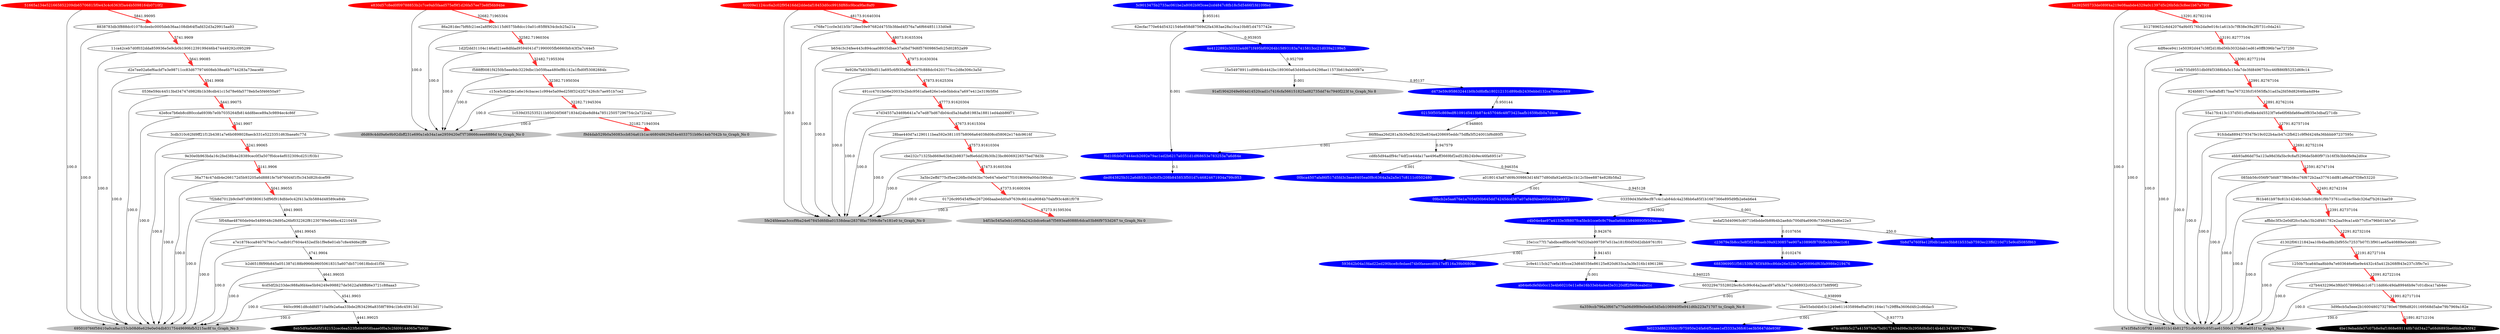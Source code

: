 digraph G{rankdir=TB;layout=dot;
"51665a134e521665852209db65706815f0e43c4c6363f3a44b5098164b0710f2" [style="solid,filled",color=red,fontcolor=white];
"e830d57c8ed0f09788853b2c7ce9ab5faad575ef9f1d26fa57ee73e8f56b94be" [style="solid,filled",color=red,fontcolor=white];
"60009e1124cc6a2c02f95416dd2ddedaf18453d0cc991fdf6fcc9bca9fac8af0" [style="solid,filled",color=red,fontcolor=white];
"5c9013475b2733ac061be2a8082b9f3cee2cd4847c8fb18c5d5466f1fd109fed" [style="solid,filled",color=blue,fontcolor=white];
"1e392505733de089f4a219e08aabde4329a0c1397d5c26b5dc3c8ee1b67a790f" [style="solid,filled",color=red,fontcolor=white];
"ded643825b312a6d853c1bc0cf3c208b845853f501d7c46824671934a799c953" [style="solid,filled",color=blue,fontcolor=white];
"6883969951f561539b78f3f489cc86de26e52bb7ae90896df63fa9986e219476" [style="solid,filled",color=blue,fontcolor=white];
"6a359ccb796a3f667a770a06d9f89e0ede63d5eb106940f0e941d6b223a71707" [style="solid,filled",color=gray,fontcolor=black,label= "6a359ccb796a3f667a770a06d9f89e0ede63d5eb106940f0e941d6b223a71707 to_Graph_No 6"];
"91ef19042049e004d14520cad1c7416cfa566151825ad82735dd74c7940f223f" [style="solid,filled",color=gray,fontcolor=black,label= "91ef19042049e004d14520cad1c7416cfa566151825ad82735dd74c7940f223f to_Graph_No 8"];
"593642b04a1fdad22ed290bce8cfedaed74b0faeaecd0b17eff116a39b06804c" [style="solid,filled",color=blue,fontcolor=white];
"fe0233d86235041f975950e24fa64f5caee1ef3333a36fc61ee3b5647dde936f" [style="solid,filled",color=blue,fontcolor=white];
"47e1f58a516f792146b931b14b812751cfe9590c85f1ae61500c13798d6e051f" [style="solid,filled",color=gray,fontcolor=black,label= "47e1f58a516f792146b931b14b812751cfe9590c85f1ae61500c13798d6e051f to_Graph_No 4"];
"e74c488b5c27a415979de7bd9172434d98e3b2958d8db014b4d134749579270a" [style="solid,filled",color=black,fontcolor=white];
"c23679e3b8cc3e8f3f248baeb39a9230857ee907a10896f870bfbcbb38ec1c61" [style="solid,filled",color=blue,fontcolor=white];
"00bca4507afa86f517d5fd3c3eee8405ea0f8c6364a3a2a5e17c8111c0502480" [style="solid,filled",color=blue,fontcolor=white];
"ab64e6cfef4b0cc13e4b60210e11e8e16b33eb4a4ed3e3120dff2f968ceabd1c" [style="solid,filled",color=blue,fontcolor=white];
"5b8d7e760f4e12f0db1aade3bb81b533ab7593ec23ffd210d715e9cd5085f863" [style="solid,filled",color=blue,fontcolor=white];
"02150f505c869edf61091d5413b874c457046c48f73423aafb1659bdb0a7d4ce" [style="solid,filled",color=blue,fontcolor=white];
"09bcb2e5aa676e1a7054f30b645dd74245dcd387a07af4df4bed0561cb2e9372" [style="solid,filled",color=blue,fontcolor=white];
"b4f1bc545a0eb1c005da242cbdce6ca67f5693ea6088fc6dca03b86f9753d267" [style="solid,filled",color=gray,fontcolor=black,label= "b4f1bc545a0eb1c005da242cbdce6ca67f5693ea6088fc6dca03b86f9753d267 to_Graph_No 0"];
"8eb5df4a0e6d5f182152cec6ea523fb69d958baae0f0a3c2fd09144065e7b930" [style="solid,filled",color=black,fontcolor=white];
"4be19ebadde37c07b8e9af1868e691148b7dd34a27a68d6893be6fddbaf45f42" [style="solid,filled",color=black,fontcolor=white];
"d6d69c4dd9a6e9b92dbff231e690a1eb34a1ae2959420ef7f738666ceee6886d" [style="solid,filled",color=gray,fontcolor=black,label= "d6d69c4dd9a6e9b92dbff231e690a1eb34a1ae2959420ef7f738666ceee6886d to_Graph_No 0"];
"f9d4dab529b0a56083ccb834a61b1ac468048629d54e4033751b9fe14eb7042b" [style="solid,filled",color=gray,fontcolor=black,label= "f9d4dab529b0a56083ccb834a61b1ac468048629d54e4033751b9fe14eb7042b to_Graph_No 0"];
"695010766f58410a0ca8ac153cb08d6e629e0e04db83175449699bfb5215ac8f" [style="solid,filled",color=gray,fontcolor=black,label= "695010766f58410a0ca8ac153cb08d6e629e0e04db83175449699bfb5215ac8f to_Graph_No 3"];
"5fe24fdeeae3cccf9ba24e67845d6fdba01538deac28378fac7599c8e7e181e0" [style="solid,filled",color=gray,fontcolor=black,label= "5fe24fdeeae3cccf9ba24e67845d6fdba01538deac28378fac7599c8e7e181e0 to_Graph_No 0"];
"f6d10fcb0d7444ecb2692e79ac1ed2b6217a0351d1df68653e783253a7a6d64e" [style="solid,filled",color=blue,fontcolor=white];
"4e4122892c30232a4d671f495bf09264b15893183a7415813cc21d039a2199e5" [style="solid,filled",color=blue,fontcolor=white];
"d473e59c958632441b0b3d8bffa180212131d89bdb2430ebbd132ca788bdc669" [style="solid,filled",color=blue,fontcolor=white];
"c4b04e4ae97a4133e3f8807fca5bcb1cce0c9c79aa0a6bb1b949890f9504acaa" [style="solid,filled",color=blue,fontcolor=white];
"1c539d352535211b95026f36871834d24be8d84a785125057296754c2a722ca2" -> "d6d69c4dd9a6e9b92dbff231e690a1eb34a1ae2959420ef7f738666ceee6886d" [label=100.0];
"7f2b8d7012b9c0e97d99380615df96f918dfde0c42f413a3b5884d48589ce84b" -> "695010766f58410a0ca8ac153cb08d6e629e0e04db83175449699bfb5215ac8f" [label=100.0];
"0536e59dc44513bd34747d9828b1b38cdb41c15d78e6fa5778eb5e5f46650a97" -> "695010766f58410a0ca8ac153cb08d6e629e0e04db83175449699bfb5215ac8f" [label=100.0];
"f588ff0081f4250b5eee9dc3229dbc1b059baa480ef8b142a1fbd0f53082884b" -> "d6d69c4dd9a6e9b92dbff231e690a1eb34a1ae2959420ef7f738666ceee6886d" [label=100.0];
"e7d34557a3469b641a7e7ed87bd67db04cd5a34afb81983a18811ed4abb86f71" -> "5fe24fdeeae3cccf9ba24e67845d6fdba01538deac28378fac7599c8e7e181e0" [label=100.0];
"60009e1124cc6a2c02f95416dd2ddedaf18453d0cc991fdf6fcc9bca9fac8af0" -> "5fe24fdeeae3cccf9ba24e67845d6fdba01538deac28378fac7599c8e7e181e0" [label=100.0];
"d473e59c958632441b0b3d8bffa180212131d89bdb2430ebbd132ca788bdc669" -> "02150f505c869edf61091d5413b874c457046c48f73423aafb1659bdb0a7d4ce" [label=0.950144];
"ebb93a86dd75a123a98d3fa5bc9c8af5296de5b80f971b16f3b3bb0fe9a2d0ce" -> "085bb56c056f97bfd877f80e58cc76f672b2aa37761ddf81a86abf7f38e53220" [label=12591.82747104,arrowsize=2,color=firebrick1,penwidth=3];
"25e54978911cd99b4b4442bc189360a63d46ba4c04298ae11573b619ab00f87a" -> "91ef19042049e004d14520cad1c7416cfa566151825ad82735dd74c7940f223f" [label=0.001];
"02150f505c869edf61091d5413b874c457046c48f73423aafb1659bdb0a7d4ce" -> "86f8baa26d281a3b30efb2302be834a4208695eddc75dffa5f524001bf6d80f5" [label=0.948805];
"d2e7ee02a6ef6acbf7e3e98711cc83d677974608eb38ea6b7744283a73eacefd" -> "0536e59dc44513bd34747d9828b1b38cdb41c15d78e6fa5778eb5e5f46650a97" [label=5541.9908,arrowsize=2,color=firebrick1,penwidth=3];
"c768e71cc0e3d1b5b728ee59e97682d4755b3fded4f376a7a6f664851133d0e8" -> "5fe24fdeeae3cccf9ba24e67845d6fdba01538deac28378fac7599c8e7e181e0" [label=100.0];
"03359d43fa08ecf87c4c1ab84dc4a238bb6a85f1b1667366e895d9fb2e6eb6e4" -> "4edaf25d40965c8071b6bdde0b89b4b2ae8dc700df4a6908c730d942bd6e22e3" [label=0.001];
"2be55ebd4b63c1240e611635898ef0af391164e17c29ff8a3606d4fc2cd6dac5" -> "fe0233d86235041f975950e24fa64f5caee1ef3333a36fc61ee3b5647dde936f" [label=0.001];
"91fcbda8894379347fe19c022b4acb47c2fb621c9f9d4248a36bbbb97237595c" -> "47e1f58a516f792146b931b14b812751cfe9590c85f1ae61500c13798d6e051f" [label=100.0];
"c15ce5c6d2de1a6e16cbacec1c994e5a09ed258f3242f27426cfc7ae951b7ce2" -> "d6d69c4dd9a6e9b92dbff231e690a1eb34a1ae2959420ef7f738666ceee6886d" [label=100.0];
"51665a134e521665852209db65706815f0e43c4c6363f3a44b5098164b0710f2" -> "8838783db3f888dc01078cdeebc0005deb36aa108db64f5afd32d3a29915aa93" [label=5841.99095,arrowsize=2,color=firebrick1,penwidth=3];
"1d2f2dd31104c146a021ee8dfdad9594041d71990005fb6660bfc43f3a7c44e5" -> "d6d69c4dd9a6e9b92dbff231e690a1eb34a1ae2959420ef7f738666ceee6886d" [label=100.0];
"36a774c47ddb4e266172d5b93205a6d8881fe7b9760d4f1f5c343d82fcdcef99" -> "7f2b8d7012b9c0e97d99380615df96f918dfde0c42f413a3b5884d48589ce84b" [label=5041.99055,arrowsize=2,color=firebrick1,penwidth=3];
"e830d57c8ed0f09788853b2c7ce9ab5faad575ef9f1d26fa57ee73e8f56b94be" -> "d6d69c4dd9a6e9b92dbff231e690a1eb34a1ae2959420ef7f738666ceee6886d" [label=100.0];
"9e30e0b963bda16c2fed38b4e28389cec0f3a507f0dce4ef032309cd251f03b1" -> "36a774c47ddb4e266172d5b93205a6d8881fe7b9760d4f1f5c343d82fcdcef99" [label=5141.9906,arrowsize=2,color=firebrick1,penwidth=3];
"491cc4701fa06e20033e2bdc9561afae826e1ede5bbdca7a697e412e319b5f0d" -> "5fe24fdeeae3cccf9ba24e67845d6fdba01538deac28378fac7599c8e7e181e0" [label=100.0];
"9e928e7b6330bd513a695c6f930af06e647fc888dc04201774cc2d8e306c3a5d" -> "491cc4701fa06e20033e2bdc9561afae826e1ede5bbdca7a697e412e319b5f0d" [label=47873.91625304,arrowsize=2,color=firebrick1,penwidth=3];
"60322947552802fec6c5c99c64a2aacd97a0b3a77a1668932c05dc337b8f99f2" -> "2be55ebd4b63c1240e611635898ef0af391164e17c29ff8a3606d4fc2cd6dac5" [label=0.938999];
"2c9e4115cb27cefa185cce23d640356e86125e820d633ca3a3fe316b14961286" -> "60322947552802fec6c5c99c64a2aacd97a0b3a77a1668932c05dc337b8f99f2" [label=0.940225];
"1e392505733de089f4a219e08aabde4329a0c1397d5c26b5dc3c8ee1b67a790f" -> "47e1f58a516f792146b931b14b812751cfe9590c85f1ae61500c13798d6e051f" [label=100.0];
"d1302f06121842ea10b4bad8b2bf955c72537b07f13f901ae65a40889e0ceb81" -> "1250b75ca640aa8bb9a7e603646e6be9e4432c45a412b268f843e237c3f9c7e1" [label=12191.82727104,arrowsize=2,color=firebrick1,penwidth=3];
"b12789652c6d42076a9b0f176b2da9e016c1a61b3c7f838e39a2f0731c0da241" -> "4df6ece9411e50392d447c38f2d18bd56b3032dab1ed61e0ff8396b7ae727250" [label=13191.82777104,arrowsize=2,color=firebrick1,penwidth=3];
"42e8ce7b6eb8cd80ccda6939b7e0b7035264fb814dd8bece89a3c9894ec4c86f" -> "695010766f58410a0ca8ac153cb08d6e629e0e04db83175449699bfb5215ac8f" [label=100.0];
"5f048ae48760de94e5489048c28d95a26bf032262f81230789e046bc42210458" -> "a7e187f4cca8407679e1c7cedb91f7604e452ed5b1f9e8e01eb7c8e49d6e2ff9" [label=4841.99045];
"2be55ebd4b63c1240e611635898ef0af391164e17c29ff8a3606d4fc2cd6dac5" -> "e74c488b5c27a415979de7bd9172434d98e3b2958d8db014b4d134749579270a" [label=0.937773];
"cd8b5d94adf94c74df2ce44da17ae496aff3669bf2ed528b24b9ec46fa6951e7" -> "00bca4507afa86f517d5fd3c3eee8405ea0f8c6364a3a2a5e17c8111c0502480" [label=0.001];
"b654c3c34fee443c894caa08935dbae37a0bd79d6f57609865efc25d02852a99" -> "9e928e7b6330bd513a695c6f930af06e647fc888dc04201774cc2d8e306c3a5d" [label=47973.91630304,arrowsize=2,color=firebrick1,penwidth=3];
"c768e71cc0e3d1b5b728ee59e97682d4755b3fded4f376a7a6f664851133d0e8" -> "b654c3c34fee443c894caa08935dbae37a0bd79d6f57609865efc25d02852a99" [label=48073.91635304,arrowsize=2,color=firebrick1,penwidth=3];
"f61b461b978c81b14246c3da8c18b91f9b73761ccd1ac5bdc326af7b261bae59" -> "47e1f58a516f792146b931b14b812751cfe9590c85f1ae61500c13798d6e051f" [label=100.0];
"86a281dec7bf6fc21ee2a8f902b115d6575b8dcc10a01c85f8f434cbcb25a21a" -> "d6d69c4dd9a6e9b92dbff231e690a1eb34a1ae2959420ef7f738666ceee6886d" [label=100.0];
"affbbc3f3c2e0df2fcc5afa15b2df481782e2aa59ca1a4b77cf1e796b01bb7a0" -> "d1302f06121842ea10b4bad8b2bf955c72537b07f13f901ae65a40889e0ceb81" [label=12291.82732104,arrowsize=2,color=firebrick1,penwidth=3];
"01726c995454f9ec267266baabedd0a97639c661dca9084b70abf93c4d61f078" -> "5fe24fdeeae3cccf9ba24e67845d6fdba01538deac28378fac7599c8e7e181e0" [label=100.0];
"2c9e4115cb27cefa185cce23d640356e86125e820d633ca3a3fe316b14961286" -> "ab64e6cfef4b0cc13e4b60210e11e8e16b33eb4a4ed3e3120dff2f968ceabd1c" [label=0.001];
"4cd5df2b233dec988a9fd4ee5b94249e998827de5622af48ffd6e3721c88aaa3" -> "695010766f58410a0ca8ac153cb08d6e629e0e04db83175449699bfb5215ac8f" [label=100.0];
"1e0b735d9551db0f4f3388bfa5c15da7de3fd8496750cc46f886f85252d69c14" -> "924bfd017c4a9afbff17baa767323fcf16565ffa31ad3a2fd58d82646ba4d94e" [label=12991.82767104,arrowsize=2,color=firebrick1,penwidth=3];
"b12789652c6d42076a9b0f176b2da9e016c1a61b3c7f838e39a2f0731c0da241" -> "47e1f58a516f792146b931b14b812751cfe9590c85f1ae61500c13798d6e051f" [label=100.0];
"51665a134e521665852209db65706815f0e43c4c6363f3a44b5098164b0710f2" -> "695010766f58410a0ca8ac153cb08d6e629e0e04db83175449699bfb5215ac8f" [label=100.0];
"b654c3c34fee443c894caa08935dbae37a0bd79d6f57609865efc25d02852a99" -> "5fe24fdeeae3cccf9ba24e67845d6fdba01538deac28378fac7599c8e7e181e0" [label=100.0];
"86f8baa26d281a3b30efb2302be834a4208695eddc75dffa5f524001bf6d80f5" -> "f6d10fcb0d7444ecb2692e79ac1ed2b6217a0351d1df68653e783253a7a6d64e" [label=0.001];
"60322947552802fec6c5c99c64a2aacd97a0b3a77a1668932c05dc337b8f99f2" -> "6a359ccb796a3f667a770a06d9f89e0ede63d5eb106940f0e941d6b223a71707" [label=0.001];
"4df6ece9411e50392d447c38f2d18bd56b3032dab1ed61e0ff8396b7ae727250" -> "47e1f58a516f792146b931b14b812751cfe9590c85f1ae61500c13798d6e051f" [label=100.0];
"4edaf25d40965c8071b6bdde0b89b4b2ae8dc700df4a6908c730d942bd6e22e3" -> "5b8d7e760f4e12f0db1aade3bb81b533ab7593ec23ffd210d715e9cd5085f863" [label=250.0];
"940cc9961d8cddfd5710a0fe2a6aa33bde2f634296a8358f7894c1b6c45913d1" -> "695010766f58410a0ca8ac153cb08d6e629e0e04db83175449699bfb5215ac8f" [label=100.0];
"c23679e3b8cc3e8f3f248baeb39a9230857ee907a10896f870bfbcbb38ec1c61" -> "6883969951f561539b78f3f489cc86de26e52bb7ae90896df63fa9986e219476" [label=0.0102476];
"a7e187f4cca8407679e1c7cedb91f7604e452ed5b1f9e8e01eb7c8e49d6e2ff9" -> "b2d651f8f99b845a051387d188b9966b96050618315a607db5716618bdcd1f56" [label=4741.9904];
"4cd5df2b233dec988a9fd4ee5b94249e998827de5622af48ffd6e3721c88aaa3" -> "940cc9961d8cddfd5710a0fe2a6aa33bde2f634296a8358f7894c1b6c45913d1" [label=4541.9903];
"3a5bc2effd775cf5ee226fbc0d563bc70e647ebe0d77f101f6909a00dc590cdc" -> "5fe24fdeeae3cccf9ba24e67845d6fdba01538deac28378fac7599c8e7e181e0" [label=100.0];
"5f048ae48760de94e5489048c28d95a26bf032262f81230789e046bc42210458" -> "695010766f58410a0ca8ac153cb08d6e629e0e04db83175449699bfb5215ac8f" [label=100.0];
"1d2f2dd31104c146a021ee8dfdad9594041d71990005fb6660bfc43f3a7c44e5" -> "f588ff0081f4250b5eee9dc3229dbc1b059baa480ef8b142a1fbd0f53082884b" [label=32482.71955304,arrowsize=2,color=firebrick1,penwidth=3];
"91fcbda8894379347fe19c022b4acb47c2fb621c9f9d4248a36bbbb97237595c" -> "ebb93a86dd75a123a98d3fa5bc9c8af5296de5b80f971b16f3b3bb0fe9a2d0ce" [label=12691.82752104,arrowsize=2,color=firebrick1,penwidth=3];
"8838783db3f888dc01078cdeebc0005deb36aa108db64f5afd32d3a29915aa93" -> "695010766f58410a0ca8ac153cb08d6e629e0e04db83175449699bfb5215ac8f" [label=100.0];
"085bb56c056f97bfd877f80e58cc76f672b2aa37761ddf81a86abf7f38e53220" -> "f61b461b978c81b14246c3da8c18b91f9b73761ccd1ac5bdc326af7b261bae59" [label=12491.82742104,arrowsize=2,color=firebrick1,penwidth=3];
"5c9013475b2733ac061be2a8082b9f3cee2cd4847c8fb18c5d5466f1fd109fed" -> "62ecfac770e64d54321546e858d87569d2fa4383ae28a10ca10b8f1d4757742e" [label=0.955161];
"4df6ece9411e50392d447c38f2d18bd56b3032dab1ed61e0ff8396b7ae727250" -> "1e0b735d9551db0f4f3388bfa5c15da7de3fd8496750cc46f886f85252d69c14" [label=13091.82772104,arrowsize=2,color=firebrick1,penwidth=3];
"f588ff0081f4250b5eee9dc3229dbc1b059baa480ef8b142a1fbd0f53082884b" -> "c15ce5c6d2de1a6e16cbacec1c994e5a09ed258f3242f27426cfc7ae951b7ce2" [label=32382.71950304,arrowsize=2,color=firebrick1,penwidth=3];
"62ecfac770e64d54321546e858d87569d2fa4383ae28a10ca10b8f1d4757742e" -> "f6d10fcb0d7444ecb2692e79ac1ed2b6217a0351d1df68653e783253a7a6d64e" [label=0.001];
"ebb93a86dd75a123a98d3fa5bc9c8af5296de5b80f971b16f3b3bb0fe9a2d0ce" -> "47e1f58a516f792146b931b14b812751cfe9590c85f1ae61500c13798d6e051f" [label=100.0];
"3d9fecb5a5eee2b16004802732780e67f9f6d8201169568d5abe79b7969a182e" -> "4be19ebadde37c07b8e9af1868e691148b7dd34a27a68d6893be6fddbaf45f42" [label=11891.82712104,arrowsize=2,color=firebrick1,penwidth=3];
"25e1cc77f17abdbcedf0bc0676d320ab997597e51ba181f00d50d2dbb9761f01" -> "2c9e4115cb27cefa185cce23d640356e86125e820d633ca3a3fe316b14961286" [label=0.941451];
"c15ce5c6d2de1a6e16cbacec1c994e5a09ed258f3242f27426cfc7ae951b7ce2" -> "1c539d352535211b95026f36871834d24be8d84a785125057296754c2a722ca2" [label=32282.71945304,arrowsize=2,color=firebrick1,penwidth=3];
"f6d10fcb0d7444ecb2692e79ac1ed2b6217a0351d1df68653e783253a7a6d64e" -> "ded643825b312a6d853c1bc0cf3c208b845853f501d7c46824671934a799c953" [label=0.1];
"cd8b5d94adf94c74df2ce44da17ae496aff3669bf2ed528b24b9ec46fa6951e7" -> "a0180143a87d69b309863d14fd77d80dfa92a602bc1b12c5bee8874e828b58a2" [label=0.946354];
"3cdb310c62fd9ff21f12b4381a7e6b0898028aecb331e5223351d63baea6c77d" -> "9e30e0b963bda16c2fed38b4e28389cec0f3a507f0dce4ef032309cd251f03b1" [label=5241.99065,arrowsize=2,color=firebrick1,penwidth=3];
"a0180143a87d69b309863d14fd77d80dfa92a602bc1b12c5bee8874e828b58a2" -> "09bcb2e5aa676e1a7054f30b645dd74245dcd387a07af4df4bed0561cb2e9372" [label=0.001];
"9e928e7b6330bd513a695c6f930af06e647fc888dc04201774cc2d8e306c3a5d" -> "5fe24fdeeae3cccf9ba24e67845d6fdba01538deac28378fac7599c8e7e181e0" [label=100.0];
"085bb56c056f97bfd877f80e58cc76f672b2aa37761ddf81a86abf7f38e53220" -> "47e1f58a516f792146b931b14b812751cfe9590c85f1ae61500c13798d6e051f" [label=100.0];
"924bfd017c4a9afbff17baa767323fcf16565ffa31ad3a2fd58d82646ba4d94e" -> "47e1f58a516f792146b931b14b812751cfe9590c85f1ae61500c13798d6e051f" [label=100.0];
"1c539d352535211b95026f36871834d24be8d84a785125057296754c2a722ca2" -> "f9d4dab529b0a56083ccb834a61b1ac468048629d54e4033751b9fe14eb7042b" [label=32182.71940304,arrowsize=2,color=firebrick1,penwidth=3];
"3a5bc2effd775cf5ee226fbc0d563bc70e647ebe0d77f101f6909a00dc590cdc" -> "01726c995454f9ec267266baabedd0a97639c661dca9084b70abf93c4d61f078" [label=47373.91600304,arrowsize=2,color=firebrick1,penwidth=3];
"f61b461b978c81b14246c3da8c18b91f9b73761ccd1ac5bdc326af7b261bae59" -> "affbbc3f3c2e0df2fcc5afa15b2df481782e2aa59ca1a4b77cf1e796b01bb7a0" [label=12391.82737104,arrowsize=2,color=firebrick1,penwidth=3];
"e830d57c8ed0f09788853b2c7ce9ab5faad575ef9f1d26fa57ee73e8f56b94be" -> "86a281dec7bf6fc21ee2a8f902b115d6575b8dcc10a01c85f8f434cbcb25a21a" [label=32682.71965304,arrowsize=2,color=firebrick1,penwidth=3];
"1250b75ca640aa8bb9a7e603646e6be9e4432c45a412b268f843e237c3f9c7e1" -> "c27b4432296e3f6b0578996bdc1c6711dd66c49da89946b9e7c01dbca17ab4ec" [label=12091.82722104,arrowsize=2,color=firebrick1,penwidth=3];
"a7e187f4cca8407679e1c7cedb91f7604e452ed5b1f9e8e01eb7c8e49d6e2ff9" -> "695010766f58410a0ca8ac153cb08d6e629e0e04db83175449699bfb5215ac8f" [label=100.0];
"4e4122892c30232a4d671f495bf09264b15893183a7415813cc21d039a2199e5" -> "25e54978911cd99b4b4442bc189360a63d46ba4c04298ae11573b619ab00f87a" [label=0.952709];
"28bae440d7a1290111bea592e3811057b8066a64038d08cd58062e174dc9616f" -> "5fe24fdeeae3cccf9ba24e67845d6fdba01538deac28378fac7599c8e7e181e0" [label=100.0];
"1e0b735d9551db0f4f3388bfa5c15da7de3fd8496750cc46f886f85252d69c14" -> "47e1f58a516f792146b931b14b812751cfe9590c85f1ae61500c13798d6e051f" [label=100.0];
"940cc9961d8cddfd5710a0fe2a6aa33bde2f634296a8358f7894c1b6c45913d1" -> "8eb5df4a0e6d5f182152cec6ea523fb69d958baae0f0a3c2fd09144065e7b930" [label=4441.99025];
"d2e7ee02a6ef6acbf7e3e98711cc83d677974608eb38ea6b7744283a73eacefd" -> "695010766f58410a0ca8ac153cb08d6e629e0e04db83175449699bfb5215ac8f" [label=100.0];
"cbe232c71325bd669e63b62b98373ef6e6dd29b30b23bc86069226575ed78d3b" -> "3a5bc2effd775cf5ee226fbc0d563bc70e647ebe0d77f101f6909a00dc590cdc" [label=47473.91605304,arrowsize=2,color=firebrick1,penwidth=3];
"62ecfac770e64d54321546e858d87569d2fa4383ae28a10ca10b8f1d4757742e" -> "4e4122892c30232a4d671f495bf09264b15893183a7415813cc21d039a2199e5" [label=0.953935];
"8838783db3f888dc01078cdeebc0005deb36aa108db64f5afd32d3a29915aa93" -> "11ca42ceb7d0f032dda859936e5e9cb0b19061239199d46b474449292c095299" [label=5741.9909,arrowsize=2,color=firebrick1,penwidth=3];
"28bae440d7a1290111bea592e3811057b8066a64038d08cd58062e174dc9616f" -> "cbe232c71325bd669e63b62b98373ef6e6dd29b30b23bc86069226575ed78d3b" [label=47573.91610304,arrowsize=2,color=firebrick1,penwidth=3];
"c27b4432296e3f6b0578996bdc1c6711dd66c49da89946b9e7c01dbca17ab4ec" -> "3d9fecb5a5eee2b16004802732780e67f9f6d8201169568d5abe79b7969a182e" [label=11991.82717104,arrowsize=2,color=firebrick1,penwidth=3];
"03359d43fa08ecf87c4c1ab84dc4a238bb6a85f1b1667366e895d9fb2e6eb6e4" -> "c4b04e4ae97a4133e3f8807fca5bcb1cce0c9c79aa0a6bb1b949890f9504acaa" [label=0.943902];
"11ca42ceb7d0f032dda859936e5e9cb0b19061239199d46b474449292c095299" -> "d2e7ee02a6ef6acbf7e3e98711cc83d677974608eb38ea6b7744283a73eacefd" [label=5641.99085,arrowsize=2,color=firebrick1,penwidth=3];
"e7d34557a3469b641a7e7ed87bd67db04cd5a34afb81983a18811ed4abb86f71" -> "28bae440d7a1290111bea592e3811057b8066a64038d08cd58062e174dc9616f" [label=47673.91615304,arrowsize=2,color=firebrick1,penwidth=3];
"924bfd017c4a9afbff17baa767323fcf16565ffa31ad3a2fd58d82646ba4d94e" -> "55a17fc413c137d501cf0efde4d45523f7e6e6f06bfa66ea0f835e3dbaf271db" [label=12891.82762104,arrowsize=2,color=firebrick1,penwidth=3];
"55a17fc413c137d501cf0efde4d45523f7e6e6f06bfa66ea0f835e3dbaf271db" -> "91fcbda8894379347fe19c022b4acb47c2fb621c9f9d4248a36bbbb97237595c" [label=12791.82757104,arrowsize=2,color=firebrick1,penwidth=3];
"01726c995454f9ec267266baabedd0a97639c661dca9084b70abf93c4d61f078" -> "b4f1bc545a0eb1c005da242cbdce6ca67f5693ea6088fc6dca03b86f9753d267" [label=47273.91595304,arrowsize=2,color=firebrick1,penwidth=3];
"4edaf25d40965c8071b6bdde0b89b4b2ae8dc700df4a6908c730d942bd6e22e3" -> "c23679e3b8cc3e8f3f248baeb39a9230857ee907a10896f870bfbcbb38ec1c61" [label=0.0107656];
"b2d651f8f99b845a051387d188b9966b96050618315a607db5716618bdcd1f56" -> "4cd5df2b233dec988a9fd4ee5b94249e998827de5622af48ffd6e3721c88aaa3" [label=4641.99035];
"b2d651f8f99b845a051387d188b9966b96050618315a607db5716618bdcd1f56" -> "695010766f58410a0ca8ac153cb08d6e629e0e04db83175449699bfb5215ac8f" [label=100.0];
"55a17fc413c137d501cf0efde4d45523f7e6e6f06bfa66ea0f835e3dbaf271db" -> "47e1f58a516f792146b931b14b812751cfe9590c85f1ae61500c13798d6e051f" [label=100.0];
"d1302f06121842ea10b4bad8b2bf955c72537b07f13f901ae65a40889e0ceb81" -> "47e1f58a516f792146b931b14b812751cfe9590c85f1ae61500c13798d6e051f" [label=100.0];
"c4b04e4ae97a4133e3f8807fca5bcb1cce0c9c79aa0a6bb1b949890f9504acaa" -> "25e1cc77f17abdbcedf0bc0676d320ab997597e51ba181f00d50d2dbb9761f01" [label=0.942676];
"491cc4701fa06e20033e2bdc9561afae826e1ede5bbdca7a697e412e319b5f0d" -> "e7d34557a3469b641a7e7ed87bd67db04cd5a34afb81983a18811ed4abb86f71" [label=47773.91620304,arrowsize=2,color=firebrick1,penwidth=3];
"42e8ce7b6eb8cd80ccda6939b7e0b7035264fb814dd8bece89a3c9894ec4c86f" -> "3cdb310c62fd9ff21f12b4381a7e6b0898028aecb331e5223351d63baea6c77d" [label=5341.9907,arrowsize=2,color=firebrick1,penwidth=3];
"0536e59dc44513bd34747d9828b1b38cdb41c15d78e6fa5778eb5e5f46650a97" -> "42e8ce7b6eb8cd80ccda6939b7e0b7035264fb814dd8bece89a3c9894ec4c86f" [label=5441.99075,arrowsize=2,color=firebrick1,penwidth=3];
"1250b75ca640aa8bb9a7e603646e6be9e4432c45a412b268f843e237c3f9c7e1" -> "47e1f58a516f792146b931b14b812751cfe9590c85f1ae61500c13798d6e051f" [label=100.0];
"25e54978911cd99b4b4442bc189360a63d46ba4c04298ae11573b619ab00f87a" -> "d473e59c958632441b0b3d8bffa180212131d89bdb2430ebbd132ca788bdc669" [label=0.95137];
"7f2b8d7012b9c0e97d99380615df96f918dfde0c42f413a3b5884d48589ce84b" -> "5f048ae48760de94e5489048c28d95a26bf032262f81230789e046bc42210458" [label=4941.9905];
"86f8baa26d281a3b30efb2302be834a4208695eddc75dffa5f524001bf6d80f5" -> "cd8b5d94adf94c74df2ce44da17ae496aff3669bf2ed528b24b9ec46fa6951e7" [label=0.947579];
"86a281dec7bf6fc21ee2a8f902b115d6575b8dcc10a01c85f8f434cbcb25a21a" -> "1d2f2dd31104c146a021ee8dfdad9594041d71990005fb6660bfc43f3a7c44e5" [label=32582.71960304,arrowsize=2,color=firebrick1,penwidth=3];
"c27b4432296e3f6b0578996bdc1c6711dd66c49da89946b9e7c01dbca17ab4ec" -> "47e1f58a516f792146b931b14b812751cfe9590c85f1ae61500c13798d6e051f" [label=100.0];
"36a774c47ddb4e266172d5b93205a6d8881fe7b9760d4f1f5c343d82fcdcef99" -> "695010766f58410a0ca8ac153cb08d6e629e0e04db83175449699bfb5215ac8f" [label=100.0];
"cbe232c71325bd669e63b62b98373ef6e6dd29b30b23bc86069226575ed78d3b" -> "5fe24fdeeae3cccf9ba24e67845d6fdba01538deac28378fac7599c8e7e181e0" [label=100.0];
"a0180143a87d69b309863d14fd77d80dfa92a602bc1b12c5bee8874e828b58a2" -> "03359d43fa08ecf87c4c1ab84dc4a238bb6a85f1b1667366e895d9fb2e6eb6e4" [label=0.945128];
"9e30e0b963bda16c2fed38b4e28389cec0f3a507f0dce4ef032309cd251f03b1" -> "695010766f58410a0ca8ac153cb08d6e629e0e04db83175449699bfb5215ac8f" [label=100.0];
"3cdb310c62fd9ff21f12b4381a7e6b0898028aecb331e5223351d63baea6c77d" -> "695010766f58410a0ca8ac153cb08d6e629e0e04db83175449699bfb5215ac8f" [label=100.0];
"11ca42ceb7d0f032dda859936e5e9cb0b19061239199d46b474449292c095299" -> "695010766f58410a0ca8ac153cb08d6e629e0e04db83175449699bfb5215ac8f" [label=100.0];
"1e392505733de089f4a219e08aabde4329a0c1397d5c26b5dc3c8ee1b67a790f" -> "b12789652c6d42076a9b0f176b2da9e016c1a61b3c7f838e39a2f0731c0da241" [label=13291.82782104,arrowsize=2,color=firebrick1,penwidth=3];
"60009e1124cc6a2c02f95416dd2ddedaf18453d0cc991fdf6fcc9bca9fac8af0" -> "c768e71cc0e3d1b5b728ee59e97682d4755b3fded4f376a7a6f664851133d0e8" [label=48173.91640304,arrowsize=2,color=firebrick1,penwidth=3];
"affbbc3f3c2e0df2fcc5afa15b2df481782e2aa59ca1a4b77cf1e796b01bb7a0" -> "47e1f58a516f792146b931b14b812751cfe9590c85f1ae61500c13798d6e051f" [label=100.0];
"25e1cc77f17abdbcedf0bc0676d320ab997597e51ba181f00d50d2dbb9761f01" -> "593642b04a1fdad22ed290bce8cfedaed74b0faeaecd0b17eff116a39b06804c" [label=0.001];
"3d9fecb5a5eee2b16004802732780e67f9f6d8201169568d5abe79b7969a182e" -> "47e1f58a516f792146b931b14b812751cfe9590c85f1ae61500c13798d6e051f" [label=100.0];
}